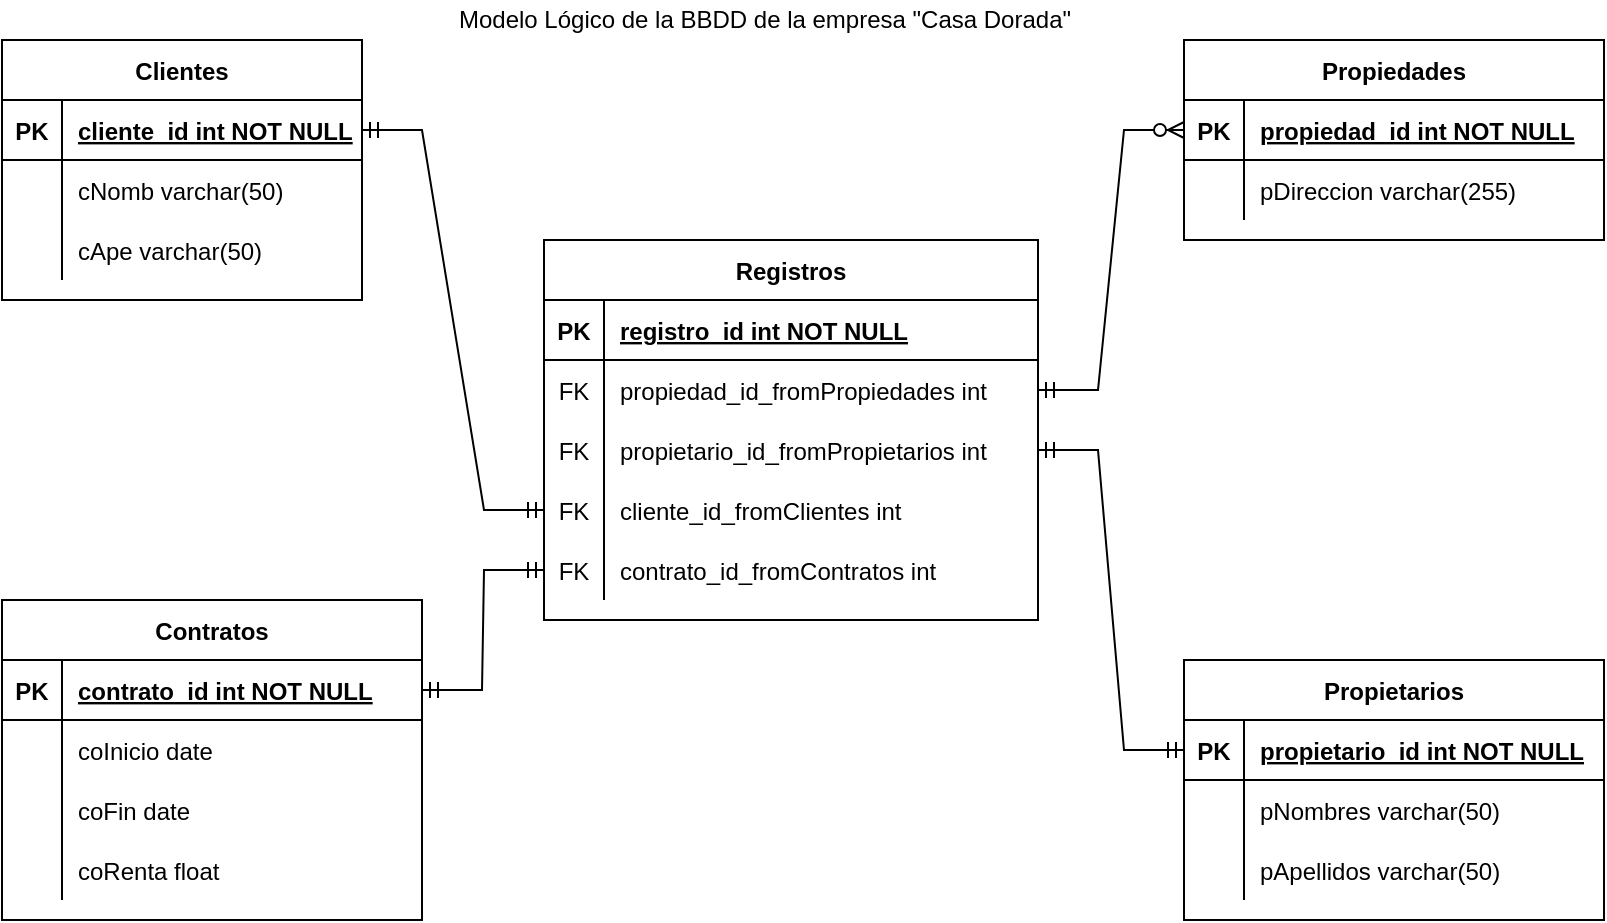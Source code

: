 <mxfile version="20.0.1" type="github">
  <diagram id="R2lEEEUBdFMjLlhIrx00" name="Page-1">
    <mxGraphModel dx="868" dy="492" grid="1" gridSize="10" guides="1" tooltips="1" connect="1" arrows="1" fold="1" page="1" pageScale="1" pageWidth="850" pageHeight="1100" math="0" shadow="0" extFonts="Permanent Marker^https://fonts.googleapis.com/css?family=Permanent+Marker">
      <root>
        <mxCell id="0" />
        <mxCell id="1" parent="0" />
        <mxCell id="tBZC-4HVeHNvJhcz95KZ-1" value="Clientes" style="shape=table;startSize=30;container=1;collapsible=1;childLayout=tableLayout;fixedRows=1;rowLines=0;fontStyle=1;align=center;resizeLast=1;" parent="1" vertex="1">
          <mxGeometry x="39" y="40" width="180" height="130" as="geometry" />
        </mxCell>
        <mxCell id="tBZC-4HVeHNvJhcz95KZ-2" value="" style="shape=tableRow;horizontal=0;startSize=0;swimlaneHead=0;swimlaneBody=0;fillColor=none;collapsible=0;dropTarget=0;points=[[0,0.5],[1,0.5]];portConstraint=eastwest;top=0;left=0;right=0;bottom=1;" parent="tBZC-4HVeHNvJhcz95KZ-1" vertex="1">
          <mxGeometry y="30" width="180" height="30" as="geometry" />
        </mxCell>
        <mxCell id="tBZC-4HVeHNvJhcz95KZ-3" value="PK" style="shape=partialRectangle;connectable=0;fillColor=none;top=0;left=0;bottom=0;right=0;fontStyle=1;overflow=hidden;" parent="tBZC-4HVeHNvJhcz95KZ-2" vertex="1">
          <mxGeometry width="30" height="30" as="geometry">
            <mxRectangle width="30" height="30" as="alternateBounds" />
          </mxGeometry>
        </mxCell>
        <mxCell id="tBZC-4HVeHNvJhcz95KZ-4" value="cliente_id int NOT NULL" style="shape=partialRectangle;connectable=0;fillColor=none;top=0;left=0;bottom=0;right=0;align=left;spacingLeft=6;fontStyle=5;overflow=hidden;" parent="tBZC-4HVeHNvJhcz95KZ-2" vertex="1">
          <mxGeometry x="30" width="150" height="30" as="geometry">
            <mxRectangle width="150" height="30" as="alternateBounds" />
          </mxGeometry>
        </mxCell>
        <mxCell id="tBZC-4HVeHNvJhcz95KZ-5" value="" style="shape=tableRow;horizontal=0;startSize=0;swimlaneHead=0;swimlaneBody=0;fillColor=none;collapsible=0;dropTarget=0;points=[[0,0.5],[1,0.5]];portConstraint=eastwest;top=0;left=0;right=0;bottom=0;" parent="tBZC-4HVeHNvJhcz95KZ-1" vertex="1">
          <mxGeometry y="60" width="180" height="30" as="geometry" />
        </mxCell>
        <mxCell id="tBZC-4HVeHNvJhcz95KZ-6" value="" style="shape=partialRectangle;connectable=0;fillColor=none;top=0;left=0;bottom=0;right=0;editable=1;overflow=hidden;" parent="tBZC-4HVeHNvJhcz95KZ-5" vertex="1">
          <mxGeometry width="30" height="30" as="geometry">
            <mxRectangle width="30" height="30" as="alternateBounds" />
          </mxGeometry>
        </mxCell>
        <mxCell id="tBZC-4HVeHNvJhcz95KZ-7" value="cNomb varchar(50)" style="shape=partialRectangle;connectable=0;fillColor=none;top=0;left=0;bottom=0;right=0;align=left;spacingLeft=6;overflow=hidden;" parent="tBZC-4HVeHNvJhcz95KZ-5" vertex="1">
          <mxGeometry x="30" width="150" height="30" as="geometry">
            <mxRectangle width="150" height="30" as="alternateBounds" />
          </mxGeometry>
        </mxCell>
        <mxCell id="tBZC-4HVeHNvJhcz95KZ-8" value="" style="shape=tableRow;horizontal=0;startSize=0;swimlaneHead=0;swimlaneBody=0;fillColor=none;collapsible=0;dropTarget=0;points=[[0,0.5],[1,0.5]];portConstraint=eastwest;top=0;left=0;right=0;bottom=0;" parent="tBZC-4HVeHNvJhcz95KZ-1" vertex="1">
          <mxGeometry y="90" width="180" height="30" as="geometry" />
        </mxCell>
        <mxCell id="tBZC-4HVeHNvJhcz95KZ-9" value="" style="shape=partialRectangle;connectable=0;fillColor=none;top=0;left=0;bottom=0;right=0;editable=1;overflow=hidden;" parent="tBZC-4HVeHNvJhcz95KZ-8" vertex="1">
          <mxGeometry width="30" height="30" as="geometry">
            <mxRectangle width="30" height="30" as="alternateBounds" />
          </mxGeometry>
        </mxCell>
        <mxCell id="tBZC-4HVeHNvJhcz95KZ-10" value="cApe varchar(50)" style="shape=partialRectangle;connectable=0;fillColor=none;top=0;left=0;bottom=0;right=0;align=left;spacingLeft=6;overflow=hidden;" parent="tBZC-4HVeHNvJhcz95KZ-8" vertex="1">
          <mxGeometry x="30" width="150" height="30" as="geometry">
            <mxRectangle width="150" height="30" as="alternateBounds" />
          </mxGeometry>
        </mxCell>
        <mxCell id="tBZC-4HVeHNvJhcz95KZ-14" value="Contratos" style="shape=table;startSize=30;container=1;collapsible=1;childLayout=tableLayout;fixedRows=1;rowLines=0;fontStyle=1;align=center;resizeLast=1;" parent="1" vertex="1">
          <mxGeometry x="39" y="320" width="210" height="160" as="geometry" />
        </mxCell>
        <mxCell id="tBZC-4HVeHNvJhcz95KZ-15" value="" style="shape=tableRow;horizontal=0;startSize=0;swimlaneHead=0;swimlaneBody=0;fillColor=none;collapsible=0;dropTarget=0;points=[[0,0.5],[1,0.5]];portConstraint=eastwest;top=0;left=0;right=0;bottom=1;" parent="tBZC-4HVeHNvJhcz95KZ-14" vertex="1">
          <mxGeometry y="30" width="210" height="30" as="geometry" />
        </mxCell>
        <mxCell id="tBZC-4HVeHNvJhcz95KZ-16" value="PK" style="shape=partialRectangle;connectable=0;fillColor=none;top=0;left=0;bottom=0;right=0;fontStyle=1;overflow=hidden;" parent="tBZC-4HVeHNvJhcz95KZ-15" vertex="1">
          <mxGeometry width="30" height="30" as="geometry">
            <mxRectangle width="30" height="30" as="alternateBounds" />
          </mxGeometry>
        </mxCell>
        <mxCell id="tBZC-4HVeHNvJhcz95KZ-17" value="contrato_id int NOT NULL" style="shape=partialRectangle;connectable=0;fillColor=none;top=0;left=0;bottom=0;right=0;align=left;spacingLeft=6;fontStyle=5;overflow=hidden;" parent="tBZC-4HVeHNvJhcz95KZ-15" vertex="1">
          <mxGeometry x="30" width="180" height="30" as="geometry">
            <mxRectangle width="180" height="30" as="alternateBounds" />
          </mxGeometry>
        </mxCell>
        <mxCell id="tBZC-4HVeHNvJhcz95KZ-18" value="" style="shape=tableRow;horizontal=0;startSize=0;swimlaneHead=0;swimlaneBody=0;fillColor=none;collapsible=0;dropTarget=0;points=[[0,0.5],[1,0.5]];portConstraint=eastwest;top=0;left=0;right=0;bottom=0;" parent="tBZC-4HVeHNvJhcz95KZ-14" vertex="1">
          <mxGeometry y="60" width="210" height="30" as="geometry" />
        </mxCell>
        <mxCell id="tBZC-4HVeHNvJhcz95KZ-19" value="" style="shape=partialRectangle;connectable=0;fillColor=none;top=0;left=0;bottom=0;right=0;editable=1;overflow=hidden;" parent="tBZC-4HVeHNvJhcz95KZ-18" vertex="1">
          <mxGeometry width="30" height="30" as="geometry">
            <mxRectangle width="30" height="30" as="alternateBounds" />
          </mxGeometry>
        </mxCell>
        <mxCell id="tBZC-4HVeHNvJhcz95KZ-20" value="coInicio date" style="shape=partialRectangle;connectable=0;fillColor=none;top=0;left=0;bottom=0;right=0;align=left;spacingLeft=6;overflow=hidden;" parent="tBZC-4HVeHNvJhcz95KZ-18" vertex="1">
          <mxGeometry x="30" width="180" height="30" as="geometry">
            <mxRectangle width="180" height="30" as="alternateBounds" />
          </mxGeometry>
        </mxCell>
        <mxCell id="tBZC-4HVeHNvJhcz95KZ-21" value="" style="shape=tableRow;horizontal=0;startSize=0;swimlaneHead=0;swimlaneBody=0;fillColor=none;collapsible=0;dropTarget=0;points=[[0,0.5],[1,0.5]];portConstraint=eastwest;top=0;left=0;right=0;bottom=0;" parent="tBZC-4HVeHNvJhcz95KZ-14" vertex="1">
          <mxGeometry y="90" width="210" height="30" as="geometry" />
        </mxCell>
        <mxCell id="tBZC-4HVeHNvJhcz95KZ-22" value="" style="shape=partialRectangle;connectable=0;fillColor=none;top=0;left=0;bottom=0;right=0;editable=1;overflow=hidden;" parent="tBZC-4HVeHNvJhcz95KZ-21" vertex="1">
          <mxGeometry width="30" height="30" as="geometry">
            <mxRectangle width="30" height="30" as="alternateBounds" />
          </mxGeometry>
        </mxCell>
        <mxCell id="tBZC-4HVeHNvJhcz95KZ-23" value="coFin date" style="shape=partialRectangle;connectable=0;fillColor=none;top=0;left=0;bottom=0;right=0;align=left;spacingLeft=6;overflow=hidden;" parent="tBZC-4HVeHNvJhcz95KZ-21" vertex="1">
          <mxGeometry x="30" width="180" height="30" as="geometry">
            <mxRectangle width="180" height="30" as="alternateBounds" />
          </mxGeometry>
        </mxCell>
        <mxCell id="tBZC-4HVeHNvJhcz95KZ-24" value="" style="shape=tableRow;horizontal=0;startSize=0;swimlaneHead=0;swimlaneBody=0;fillColor=none;collapsible=0;dropTarget=0;points=[[0,0.5],[1,0.5]];portConstraint=eastwest;top=0;left=0;right=0;bottom=0;" parent="tBZC-4HVeHNvJhcz95KZ-14" vertex="1">
          <mxGeometry y="120" width="210" height="30" as="geometry" />
        </mxCell>
        <mxCell id="tBZC-4HVeHNvJhcz95KZ-25" value="" style="shape=partialRectangle;connectable=0;fillColor=none;top=0;left=0;bottom=0;right=0;editable=1;overflow=hidden;" parent="tBZC-4HVeHNvJhcz95KZ-24" vertex="1">
          <mxGeometry width="30" height="30" as="geometry">
            <mxRectangle width="30" height="30" as="alternateBounds" />
          </mxGeometry>
        </mxCell>
        <mxCell id="tBZC-4HVeHNvJhcz95KZ-26" value="coRenta float" style="shape=partialRectangle;connectable=0;fillColor=none;top=0;left=0;bottom=0;right=0;align=left;spacingLeft=6;overflow=hidden;" parent="tBZC-4HVeHNvJhcz95KZ-24" vertex="1">
          <mxGeometry x="30" width="180" height="30" as="geometry">
            <mxRectangle width="180" height="30" as="alternateBounds" />
          </mxGeometry>
        </mxCell>
        <mxCell id="tBZC-4HVeHNvJhcz95KZ-27" value="Propiedades" style="shape=table;startSize=30;container=1;collapsible=1;childLayout=tableLayout;fixedRows=1;rowLines=0;fontStyle=1;align=center;resizeLast=1;" parent="1" vertex="1">
          <mxGeometry x="630" y="40" width="210" height="100" as="geometry" />
        </mxCell>
        <mxCell id="tBZC-4HVeHNvJhcz95KZ-28" value="" style="shape=tableRow;horizontal=0;startSize=0;swimlaneHead=0;swimlaneBody=0;fillColor=none;collapsible=0;dropTarget=0;points=[[0,0.5],[1,0.5]];portConstraint=eastwest;top=0;left=0;right=0;bottom=1;" parent="tBZC-4HVeHNvJhcz95KZ-27" vertex="1">
          <mxGeometry y="30" width="210" height="30" as="geometry" />
        </mxCell>
        <mxCell id="tBZC-4HVeHNvJhcz95KZ-29" value="PK" style="shape=partialRectangle;connectable=0;fillColor=none;top=0;left=0;bottom=0;right=0;fontStyle=1;overflow=hidden;" parent="tBZC-4HVeHNvJhcz95KZ-28" vertex="1">
          <mxGeometry width="30" height="30" as="geometry">
            <mxRectangle width="30" height="30" as="alternateBounds" />
          </mxGeometry>
        </mxCell>
        <mxCell id="tBZC-4HVeHNvJhcz95KZ-30" value="propiedad_id int NOT NULL" style="shape=partialRectangle;connectable=0;fillColor=none;top=0;left=0;bottom=0;right=0;align=left;spacingLeft=6;fontStyle=5;overflow=hidden;" parent="tBZC-4HVeHNvJhcz95KZ-28" vertex="1">
          <mxGeometry x="30" width="180" height="30" as="geometry">
            <mxRectangle width="180" height="30" as="alternateBounds" />
          </mxGeometry>
        </mxCell>
        <mxCell id="tBZC-4HVeHNvJhcz95KZ-31" value="" style="shape=tableRow;horizontal=0;startSize=0;swimlaneHead=0;swimlaneBody=0;fillColor=none;collapsible=0;dropTarget=0;points=[[0,0.5],[1,0.5]];portConstraint=eastwest;top=0;left=0;right=0;bottom=0;" parent="tBZC-4HVeHNvJhcz95KZ-27" vertex="1">
          <mxGeometry y="60" width="210" height="30" as="geometry" />
        </mxCell>
        <mxCell id="tBZC-4HVeHNvJhcz95KZ-32" value="" style="shape=partialRectangle;connectable=0;fillColor=none;top=0;left=0;bottom=0;right=0;editable=1;overflow=hidden;" parent="tBZC-4HVeHNvJhcz95KZ-31" vertex="1">
          <mxGeometry width="30" height="30" as="geometry">
            <mxRectangle width="30" height="30" as="alternateBounds" />
          </mxGeometry>
        </mxCell>
        <mxCell id="tBZC-4HVeHNvJhcz95KZ-33" value="pDireccion varchar(255)" style="shape=partialRectangle;connectable=0;fillColor=none;top=0;left=0;bottom=0;right=0;align=left;spacingLeft=6;overflow=hidden;" parent="tBZC-4HVeHNvJhcz95KZ-31" vertex="1">
          <mxGeometry x="30" width="180" height="30" as="geometry">
            <mxRectangle width="180" height="30" as="alternateBounds" />
          </mxGeometry>
        </mxCell>
        <mxCell id="tBZC-4HVeHNvJhcz95KZ-40" value="Propietarios" style="shape=table;startSize=30;container=1;collapsible=1;childLayout=tableLayout;fixedRows=1;rowLines=0;fontStyle=1;align=center;resizeLast=1;" parent="1" vertex="1">
          <mxGeometry x="630" y="350" width="210" height="130" as="geometry" />
        </mxCell>
        <mxCell id="tBZC-4HVeHNvJhcz95KZ-41" value="" style="shape=tableRow;horizontal=0;startSize=0;swimlaneHead=0;swimlaneBody=0;fillColor=none;collapsible=0;dropTarget=0;points=[[0,0.5],[1,0.5]];portConstraint=eastwest;top=0;left=0;right=0;bottom=1;" parent="tBZC-4HVeHNvJhcz95KZ-40" vertex="1">
          <mxGeometry y="30" width="210" height="30" as="geometry" />
        </mxCell>
        <mxCell id="tBZC-4HVeHNvJhcz95KZ-42" value="PK" style="shape=partialRectangle;connectable=0;fillColor=none;top=0;left=0;bottom=0;right=0;fontStyle=1;overflow=hidden;" parent="tBZC-4HVeHNvJhcz95KZ-41" vertex="1">
          <mxGeometry width="30" height="30" as="geometry">
            <mxRectangle width="30" height="30" as="alternateBounds" />
          </mxGeometry>
        </mxCell>
        <mxCell id="tBZC-4HVeHNvJhcz95KZ-43" value="propietario_id int NOT NULL" style="shape=partialRectangle;connectable=0;fillColor=none;top=0;left=0;bottom=0;right=0;align=left;spacingLeft=6;fontStyle=5;overflow=hidden;" parent="tBZC-4HVeHNvJhcz95KZ-41" vertex="1">
          <mxGeometry x="30" width="180" height="30" as="geometry">
            <mxRectangle width="180" height="30" as="alternateBounds" />
          </mxGeometry>
        </mxCell>
        <mxCell id="tBZC-4HVeHNvJhcz95KZ-44" value="" style="shape=tableRow;horizontal=0;startSize=0;swimlaneHead=0;swimlaneBody=0;fillColor=none;collapsible=0;dropTarget=0;points=[[0,0.5],[1,0.5]];portConstraint=eastwest;top=0;left=0;right=0;bottom=0;" parent="tBZC-4HVeHNvJhcz95KZ-40" vertex="1">
          <mxGeometry y="60" width="210" height="30" as="geometry" />
        </mxCell>
        <mxCell id="tBZC-4HVeHNvJhcz95KZ-45" value="" style="shape=partialRectangle;connectable=0;fillColor=none;top=0;left=0;bottom=0;right=0;editable=1;overflow=hidden;" parent="tBZC-4HVeHNvJhcz95KZ-44" vertex="1">
          <mxGeometry width="30" height="30" as="geometry">
            <mxRectangle width="30" height="30" as="alternateBounds" />
          </mxGeometry>
        </mxCell>
        <mxCell id="tBZC-4HVeHNvJhcz95KZ-46" value="pNombres varchar(50)" style="shape=partialRectangle;connectable=0;fillColor=none;top=0;left=0;bottom=0;right=0;align=left;spacingLeft=6;overflow=hidden;" parent="tBZC-4HVeHNvJhcz95KZ-44" vertex="1">
          <mxGeometry x="30" width="180" height="30" as="geometry">
            <mxRectangle width="180" height="30" as="alternateBounds" />
          </mxGeometry>
        </mxCell>
        <mxCell id="tBZC-4HVeHNvJhcz95KZ-47" value="" style="shape=tableRow;horizontal=0;startSize=0;swimlaneHead=0;swimlaneBody=0;fillColor=none;collapsible=0;dropTarget=0;points=[[0,0.5],[1,0.5]];portConstraint=eastwest;top=0;left=0;right=0;bottom=0;" parent="tBZC-4HVeHNvJhcz95KZ-40" vertex="1">
          <mxGeometry y="90" width="210" height="30" as="geometry" />
        </mxCell>
        <mxCell id="tBZC-4HVeHNvJhcz95KZ-48" value="" style="shape=partialRectangle;connectable=0;fillColor=none;top=0;left=0;bottom=0;right=0;editable=1;overflow=hidden;" parent="tBZC-4HVeHNvJhcz95KZ-47" vertex="1">
          <mxGeometry width="30" height="30" as="geometry">
            <mxRectangle width="30" height="30" as="alternateBounds" />
          </mxGeometry>
        </mxCell>
        <mxCell id="tBZC-4HVeHNvJhcz95KZ-49" value="pApellidos varchar(50)" style="shape=partialRectangle;connectable=0;fillColor=none;top=0;left=0;bottom=0;right=0;align=left;spacingLeft=6;overflow=hidden;" parent="tBZC-4HVeHNvJhcz95KZ-47" vertex="1">
          <mxGeometry x="30" width="180" height="30" as="geometry">
            <mxRectangle width="180" height="30" as="alternateBounds" />
          </mxGeometry>
        </mxCell>
        <mxCell id="tBZC-4HVeHNvJhcz95KZ-53" value="Registros" style="shape=table;startSize=30;container=1;collapsible=1;childLayout=tableLayout;fixedRows=1;rowLines=0;fontStyle=1;align=center;resizeLast=1;" parent="1" vertex="1">
          <mxGeometry x="310" y="140" width="247" height="190" as="geometry" />
        </mxCell>
        <mxCell id="tBZC-4HVeHNvJhcz95KZ-54" value="" style="shape=tableRow;horizontal=0;startSize=0;swimlaneHead=0;swimlaneBody=0;fillColor=none;collapsible=0;dropTarget=0;points=[[0,0.5],[1,0.5]];portConstraint=eastwest;top=0;left=0;right=0;bottom=1;" parent="tBZC-4HVeHNvJhcz95KZ-53" vertex="1">
          <mxGeometry y="30" width="247" height="30" as="geometry" />
        </mxCell>
        <mxCell id="tBZC-4HVeHNvJhcz95KZ-55" value="PK" style="shape=partialRectangle;connectable=0;fillColor=none;top=0;left=0;bottom=0;right=0;fontStyle=1;overflow=hidden;" parent="tBZC-4HVeHNvJhcz95KZ-54" vertex="1">
          <mxGeometry width="30" height="30" as="geometry">
            <mxRectangle width="30" height="30" as="alternateBounds" />
          </mxGeometry>
        </mxCell>
        <mxCell id="tBZC-4HVeHNvJhcz95KZ-56" value="registro_id int NOT NULL" style="shape=partialRectangle;connectable=0;fillColor=none;top=0;left=0;bottom=0;right=0;align=left;spacingLeft=6;fontStyle=5;overflow=hidden;" parent="tBZC-4HVeHNvJhcz95KZ-54" vertex="1">
          <mxGeometry x="30" width="217" height="30" as="geometry">
            <mxRectangle width="217" height="30" as="alternateBounds" />
          </mxGeometry>
        </mxCell>
        <mxCell id="tBZC-4HVeHNvJhcz95KZ-57" value="" style="shape=tableRow;horizontal=0;startSize=0;swimlaneHead=0;swimlaneBody=0;fillColor=none;collapsible=0;dropTarget=0;points=[[0,0.5],[1,0.5]];portConstraint=eastwest;top=0;left=0;right=0;bottom=0;" parent="tBZC-4HVeHNvJhcz95KZ-53" vertex="1">
          <mxGeometry y="60" width="247" height="30" as="geometry" />
        </mxCell>
        <mxCell id="tBZC-4HVeHNvJhcz95KZ-58" value="FK" style="shape=partialRectangle;connectable=0;fillColor=none;top=0;left=0;bottom=0;right=0;editable=1;overflow=hidden;" parent="tBZC-4HVeHNvJhcz95KZ-57" vertex="1">
          <mxGeometry width="30" height="30" as="geometry">
            <mxRectangle width="30" height="30" as="alternateBounds" />
          </mxGeometry>
        </mxCell>
        <mxCell id="tBZC-4HVeHNvJhcz95KZ-59" value="propiedad_id_fromPropiedades int" style="shape=partialRectangle;connectable=0;fillColor=none;top=0;left=0;bottom=0;right=0;align=left;spacingLeft=6;overflow=hidden;" parent="tBZC-4HVeHNvJhcz95KZ-57" vertex="1">
          <mxGeometry x="30" width="217" height="30" as="geometry">
            <mxRectangle width="217" height="30" as="alternateBounds" />
          </mxGeometry>
        </mxCell>
        <mxCell id="tBZC-4HVeHNvJhcz95KZ-60" value="" style="shape=tableRow;horizontal=0;startSize=0;swimlaneHead=0;swimlaneBody=0;fillColor=none;collapsible=0;dropTarget=0;points=[[0,0.5],[1,0.5]];portConstraint=eastwest;top=0;left=0;right=0;bottom=0;" parent="tBZC-4HVeHNvJhcz95KZ-53" vertex="1">
          <mxGeometry y="90" width="247" height="30" as="geometry" />
        </mxCell>
        <mxCell id="tBZC-4HVeHNvJhcz95KZ-61" value="FK" style="shape=partialRectangle;connectable=0;fillColor=none;top=0;left=0;bottom=0;right=0;editable=1;overflow=hidden;" parent="tBZC-4HVeHNvJhcz95KZ-60" vertex="1">
          <mxGeometry width="30" height="30" as="geometry">
            <mxRectangle width="30" height="30" as="alternateBounds" />
          </mxGeometry>
        </mxCell>
        <mxCell id="tBZC-4HVeHNvJhcz95KZ-62" value="propietario_id_fromPropietarios int" style="shape=partialRectangle;connectable=0;fillColor=none;top=0;left=0;bottom=0;right=0;align=left;spacingLeft=6;overflow=hidden;" parent="tBZC-4HVeHNvJhcz95KZ-60" vertex="1">
          <mxGeometry x="30" width="217" height="30" as="geometry">
            <mxRectangle width="217" height="30" as="alternateBounds" />
          </mxGeometry>
        </mxCell>
        <mxCell id="tBZC-4HVeHNvJhcz95KZ-63" value="" style="shape=tableRow;horizontal=0;startSize=0;swimlaneHead=0;swimlaneBody=0;fillColor=none;collapsible=0;dropTarget=0;points=[[0,0.5],[1,0.5]];portConstraint=eastwest;top=0;left=0;right=0;bottom=0;" parent="tBZC-4HVeHNvJhcz95KZ-53" vertex="1">
          <mxGeometry y="120" width="247" height="30" as="geometry" />
        </mxCell>
        <mxCell id="tBZC-4HVeHNvJhcz95KZ-64" value="FK" style="shape=partialRectangle;connectable=0;fillColor=none;top=0;left=0;bottom=0;right=0;editable=1;overflow=hidden;" parent="tBZC-4HVeHNvJhcz95KZ-63" vertex="1">
          <mxGeometry width="30" height="30" as="geometry">
            <mxRectangle width="30" height="30" as="alternateBounds" />
          </mxGeometry>
        </mxCell>
        <mxCell id="tBZC-4HVeHNvJhcz95KZ-65" value="cliente_id_fromClientes int" style="shape=partialRectangle;connectable=0;fillColor=none;top=0;left=0;bottom=0;right=0;align=left;spacingLeft=6;overflow=hidden;" parent="tBZC-4HVeHNvJhcz95KZ-63" vertex="1">
          <mxGeometry x="30" width="217" height="30" as="geometry">
            <mxRectangle width="217" height="30" as="alternateBounds" />
          </mxGeometry>
        </mxCell>
        <mxCell id="4xPFjJFNopAyDHEctjTE-1" style="shape=tableRow;horizontal=0;startSize=0;swimlaneHead=0;swimlaneBody=0;fillColor=none;collapsible=0;dropTarget=0;points=[[0,0.5],[1,0.5]];portConstraint=eastwest;top=0;left=0;right=0;bottom=0;" vertex="1" parent="tBZC-4HVeHNvJhcz95KZ-53">
          <mxGeometry y="150" width="247" height="30" as="geometry" />
        </mxCell>
        <mxCell id="4xPFjJFNopAyDHEctjTE-2" value="FK" style="shape=partialRectangle;connectable=0;fillColor=none;top=0;left=0;bottom=0;right=0;editable=1;overflow=hidden;" vertex="1" parent="4xPFjJFNopAyDHEctjTE-1">
          <mxGeometry width="30" height="30" as="geometry">
            <mxRectangle width="30" height="30" as="alternateBounds" />
          </mxGeometry>
        </mxCell>
        <mxCell id="4xPFjJFNopAyDHEctjTE-3" value="contrato_id_fromContratos int" style="shape=partialRectangle;connectable=0;fillColor=none;top=0;left=0;bottom=0;right=0;align=left;spacingLeft=6;overflow=hidden;" vertex="1" parent="4xPFjJFNopAyDHEctjTE-1">
          <mxGeometry x="30" width="217" height="30" as="geometry">
            <mxRectangle width="217" height="30" as="alternateBounds" />
          </mxGeometry>
        </mxCell>
        <mxCell id="4xPFjJFNopAyDHEctjTE-4" value="" style="edgeStyle=entityRelationEdgeStyle;fontSize=12;html=1;endArrow=ERzeroToMany;startArrow=ERmandOne;rounded=0;exitX=1;exitY=0.5;exitDx=0;exitDy=0;entryX=0;entryY=0.5;entryDx=0;entryDy=0;" edge="1" parent="1" source="tBZC-4HVeHNvJhcz95KZ-57" target="tBZC-4HVeHNvJhcz95KZ-28">
          <mxGeometry width="100" height="100" relative="1" as="geometry">
            <mxPoint x="530" y="270" as="sourcePoint" />
            <mxPoint x="630" y="170" as="targetPoint" />
          </mxGeometry>
        </mxCell>
        <mxCell id="4xPFjJFNopAyDHEctjTE-5" value="" style="edgeStyle=entityRelationEdgeStyle;fontSize=12;html=1;endArrow=ERmandOne;startArrow=ERmandOne;rounded=0;entryX=0;entryY=0.5;entryDx=0;entryDy=0;exitX=1;exitY=0.5;exitDx=0;exitDy=0;" edge="1" parent="1" source="tBZC-4HVeHNvJhcz95KZ-60" target="tBZC-4HVeHNvJhcz95KZ-41">
          <mxGeometry width="100" height="100" relative="1" as="geometry">
            <mxPoint x="460" y="460" as="sourcePoint" />
            <mxPoint x="560" y="360" as="targetPoint" />
          </mxGeometry>
        </mxCell>
        <mxCell id="4xPFjJFNopAyDHEctjTE-6" value="" style="edgeStyle=entityRelationEdgeStyle;fontSize=12;html=1;endArrow=ERmandOne;startArrow=ERmandOne;rounded=0;exitX=1;exitY=0.5;exitDx=0;exitDy=0;entryX=0;entryY=0.5;entryDx=0;entryDy=0;" edge="1" parent="1" source="tBZC-4HVeHNvJhcz95KZ-15" target="4xPFjJFNopAyDHEctjTE-1">
          <mxGeometry width="100" height="100" relative="1" as="geometry">
            <mxPoint x="210" y="350" as="sourcePoint" />
            <mxPoint x="310" y="250" as="targetPoint" />
          </mxGeometry>
        </mxCell>
        <mxCell id="4xPFjJFNopAyDHEctjTE-7" value="" style="edgeStyle=entityRelationEdgeStyle;fontSize=12;html=1;endArrow=ERmandOne;startArrow=ERmandOne;rounded=0;exitX=1;exitY=0.5;exitDx=0;exitDy=0;entryX=0;entryY=0.5;entryDx=0;entryDy=0;" edge="1" parent="1" source="tBZC-4HVeHNvJhcz95KZ-2" target="tBZC-4HVeHNvJhcz95KZ-63">
          <mxGeometry width="100" height="100" relative="1" as="geometry">
            <mxPoint x="250" y="210" as="sourcePoint" />
            <mxPoint x="350" y="110" as="targetPoint" />
          </mxGeometry>
        </mxCell>
        <mxCell id="4xPFjJFNopAyDHEctjTE-8" value="Modelo Lógico de la BBDD de la empresa &quot;Casa Dorada&quot;" style="text;html=1;align=center;verticalAlign=middle;resizable=0;points=[];autosize=1;strokeColor=none;fillColor=none;" vertex="1" parent="1">
          <mxGeometry x="260" y="20" width="320" height="20" as="geometry" />
        </mxCell>
      </root>
    </mxGraphModel>
  </diagram>
</mxfile>

